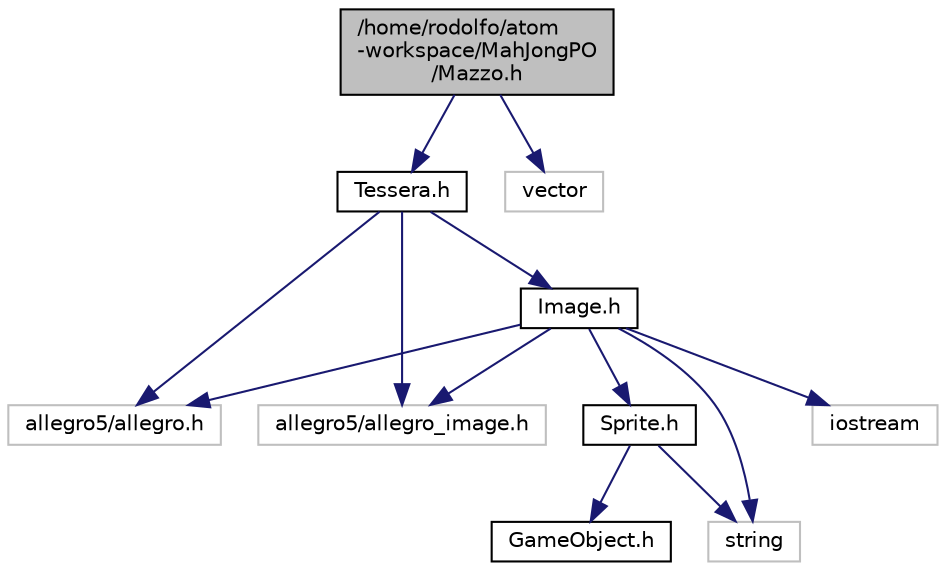 digraph "/home/rodolfo/atom-workspace/MahJongPO/Mazzo.h"
{
  edge [fontname="Helvetica",fontsize="10",labelfontname="Helvetica",labelfontsize="10"];
  node [fontname="Helvetica",fontsize="10",shape=record];
  Node0 [label="/home/rodolfo/atom\l-workspace/MahJongPO\l/Mazzo.h",height=0.2,width=0.4,color="black", fillcolor="grey75", style="filled", fontcolor="black"];
  Node0 -> Node1 [color="midnightblue",fontsize="10",style="solid"];
  Node1 [label="Tessera.h",height=0.2,width=0.4,color="black", fillcolor="white", style="filled",URL="$_tessera_8h.html"];
  Node1 -> Node2 [color="midnightblue",fontsize="10",style="solid"];
  Node2 [label="allegro5/allegro.h",height=0.2,width=0.4,color="grey75", fillcolor="white", style="filled"];
  Node1 -> Node3 [color="midnightblue",fontsize="10",style="solid"];
  Node3 [label="allegro5/allegro_image.h",height=0.2,width=0.4,color="grey75", fillcolor="white", style="filled"];
  Node1 -> Node4 [color="midnightblue",fontsize="10",style="solid"];
  Node4 [label="Image.h",height=0.2,width=0.4,color="black", fillcolor="white", style="filled",URL="$_image_8h.html"];
  Node4 -> Node5 [color="midnightblue",fontsize="10",style="solid"];
  Node5 [label="Sprite.h",height=0.2,width=0.4,color="black", fillcolor="white", style="filled",URL="$_sprite_8h.html"];
  Node5 -> Node6 [color="midnightblue",fontsize="10",style="solid"];
  Node6 [label="GameObject.h",height=0.2,width=0.4,color="black", fillcolor="white", style="filled",URL="$_game_object_8h.html"];
  Node5 -> Node7 [color="midnightblue",fontsize="10",style="solid"];
  Node7 [label="string",height=0.2,width=0.4,color="grey75", fillcolor="white", style="filled"];
  Node4 -> Node2 [color="midnightblue",fontsize="10",style="solid"];
  Node4 -> Node3 [color="midnightblue",fontsize="10",style="solid"];
  Node4 -> Node8 [color="midnightblue",fontsize="10",style="solid"];
  Node8 [label="iostream",height=0.2,width=0.4,color="grey75", fillcolor="white", style="filled"];
  Node4 -> Node7 [color="midnightblue",fontsize="10",style="solid"];
  Node0 -> Node9 [color="midnightblue",fontsize="10",style="solid"];
  Node9 [label="vector",height=0.2,width=0.4,color="grey75", fillcolor="white", style="filled"];
}
